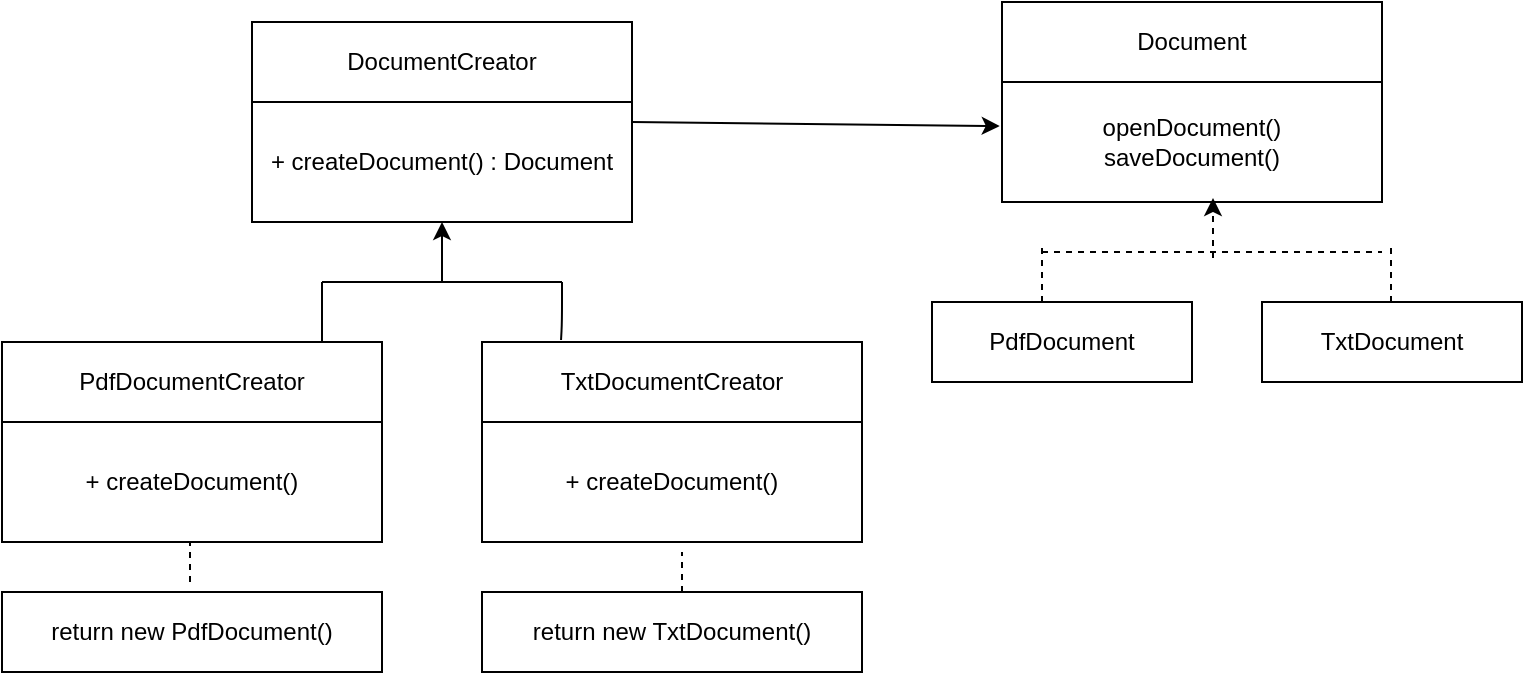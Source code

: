<mxfile version="10.5.5" type="device"><diagram id="gQC_CzqPsSS8AtFJgAKD" name="Page-1"><mxGraphModel dx="1522" dy="789" grid="1" gridSize="10" guides="1" tooltips="1" connect="1" arrows="1" fold="1" page="1" pageScale="1" pageWidth="827" pageHeight="1169" math="0" shadow="0"><root><mxCell id="0"/><mxCell id="1" parent="0"/><mxCell id="rjuKBpC6oV_Nw7_-Xcjg-3" value="DocumentCreator" style="rounded=0;whiteSpace=wrap;html=1;" parent="1" vertex="1"><mxGeometry x="145" y="120" width="190" height="40" as="geometry"/></mxCell><mxCell id="rjuKBpC6oV_Nw7_-Xcjg-4" value="+ createDocument() : Document&lt;br&gt;" style="rounded=0;whiteSpace=wrap;html=1;" parent="1" vertex="1"><mxGeometry x="145" y="160" width="190" height="60" as="geometry"/></mxCell><mxCell id="rjuKBpC6oV_Nw7_-Xcjg-5" value="PdfDocumentCreator" style="rounded=0;whiteSpace=wrap;html=1;" parent="1" vertex="1"><mxGeometry x="20" y="280" width="190" height="40" as="geometry"/></mxCell><mxCell id="rjuKBpC6oV_Nw7_-Xcjg-6" value="+ createDocument()&lt;br&gt;" style="rounded=0;whiteSpace=wrap;html=1;" parent="1" vertex="1"><mxGeometry x="20" y="320" width="190" height="60" as="geometry"/></mxCell><mxCell id="rjuKBpC6oV_Nw7_-Xcjg-7" value="TxtDocumentCreator" style="rounded=0;whiteSpace=wrap;html=1;" parent="1" vertex="1"><mxGeometry x="260" y="280" width="190" height="40" as="geometry"/></mxCell><mxCell id="rjuKBpC6oV_Nw7_-Xcjg-8" value="+ createDocument()&lt;br&gt;" style="rounded=0;whiteSpace=wrap;html=1;" parent="1" vertex="1"><mxGeometry x="260" y="320" width="190" height="60" as="geometry"/></mxCell><mxCell id="rjuKBpC6oV_Nw7_-Xcjg-9" value="" style="endArrow=classic;html=1;entryX=0.5;entryY=1;entryDx=0;entryDy=0;endFill=1;" parent="1" target="rjuKBpC6oV_Nw7_-Xcjg-4" edge="1"><mxGeometry width="50" height="50" relative="1" as="geometry"><mxPoint x="240" y="250" as="sourcePoint"/><mxPoint x="265" y="210" as="targetPoint"/></mxGeometry></mxCell><mxCell id="rjuKBpC6oV_Nw7_-Xcjg-10" value="" style="endArrow=none;html=1;" parent="1" edge="1"><mxGeometry width="50" height="50" relative="1" as="geometry"><mxPoint x="180" y="250" as="sourcePoint"/><mxPoint x="300" y="250" as="targetPoint"/></mxGeometry></mxCell><mxCell id="rjuKBpC6oV_Nw7_-Xcjg-11" value="" style="endArrow=none;html=1;" parent="1" edge="1"><mxGeometry width="50" height="50" relative="1" as="geometry"><mxPoint x="180" y="250" as="sourcePoint"/><mxPoint x="180" y="280" as="targetPoint"/></mxGeometry></mxCell><mxCell id="rjuKBpC6oV_Nw7_-Xcjg-12" value="" style="endArrow=none;html=1;entryX=0.208;entryY=-0.025;entryDx=0;entryDy=0;entryPerimeter=0;" parent="1" target="rjuKBpC6oV_Nw7_-Xcjg-7" edge="1"><mxGeometry width="50" height="50" relative="1" as="geometry"><mxPoint x="300" y="250" as="sourcePoint"/><mxPoint x="191" y="290" as="targetPoint"/><Array as="points"><mxPoint x="300" y="270"/></Array></mxGeometry></mxCell><mxCell id="Bew3K9S3pwdv1a12yFyk-2" value="return new PdfDocument()" style="rounded=0;whiteSpace=wrap;html=1;" vertex="1" parent="1"><mxGeometry x="20" y="405" width="190" height="40" as="geometry"/></mxCell><mxCell id="Bew3K9S3pwdv1a12yFyk-3" value="return new TxtDocument()" style="rounded=0;whiteSpace=wrap;html=1;" vertex="1" parent="1"><mxGeometry x="260" y="405" width="190" height="40" as="geometry"/></mxCell><mxCell id="Bew3K9S3pwdv1a12yFyk-6" value="Document" style="rounded=0;whiteSpace=wrap;html=1;" vertex="1" parent="1"><mxGeometry x="520" y="110" width="190" height="40" as="geometry"/></mxCell><mxCell id="Bew3K9S3pwdv1a12yFyk-7" value="openDocument()&lt;br&gt;saveDocument()&lt;br&gt;" style="rounded=0;whiteSpace=wrap;html=1;" vertex="1" parent="1"><mxGeometry x="520" y="150" width="190" height="60" as="geometry"/></mxCell><mxCell id="Bew3K9S3pwdv1a12yFyk-8" value="PdfDocument" style="rounded=0;whiteSpace=wrap;html=1;" vertex="1" parent="1"><mxGeometry x="485" y="260" width="130" height="40" as="geometry"/></mxCell><mxCell id="Bew3K9S3pwdv1a12yFyk-9" value="TxtDocument" style="rounded=0;whiteSpace=wrap;html=1;" vertex="1" parent="1"><mxGeometry x="650" y="260" width="130" height="40" as="geometry"/></mxCell><mxCell id="Bew3K9S3pwdv1a12yFyk-10" value="" style="endArrow=classic;html=1;entryX=-0.006;entryY=0.367;entryDx=0;entryDy=0;entryPerimeter=0;" edge="1" parent="1" target="Bew3K9S3pwdv1a12yFyk-7"><mxGeometry width="50" height="50" relative="1" as="geometry"><mxPoint x="335" y="170" as="sourcePoint"/><mxPoint x="510" y="170" as="targetPoint"/></mxGeometry></mxCell><mxCell id="Bew3K9S3pwdv1a12yFyk-11" value="" style="endArrow=none;dashed=1;html=1;" edge="1" parent="1"><mxGeometry width="50" height="50" relative="1" as="geometry"><mxPoint x="540" y="235" as="sourcePoint"/><mxPoint x="710" y="235" as="targetPoint"/></mxGeometry></mxCell><mxCell id="Bew3K9S3pwdv1a12yFyk-12" value="" style="endArrow=none;dashed=1;html=1;" edge="1" parent="1"><mxGeometry width="50" height="50" relative="1" as="geometry"><mxPoint x="540" y="260" as="sourcePoint"/><mxPoint x="540" y="230" as="targetPoint"/></mxGeometry></mxCell><mxCell id="Bew3K9S3pwdv1a12yFyk-13" value="" style="endArrow=none;dashed=1;html=1;" edge="1" parent="1"><mxGeometry width="50" height="50" relative="1" as="geometry"><mxPoint x="714.5" y="260" as="sourcePoint"/><mxPoint x="714.5" y="230" as="targetPoint"/></mxGeometry></mxCell><mxCell id="Bew3K9S3pwdv1a12yFyk-14" value="" style="endArrow=classic;dashed=1;html=1;startArrow=none;startFill=0;endFill=1;" edge="1" parent="1"><mxGeometry width="50" height="50" relative="1" as="geometry"><mxPoint x="625.5" y="238" as="sourcePoint"/><mxPoint x="625.5" y="208" as="targetPoint"/></mxGeometry></mxCell><mxCell id="Bew3K9S3pwdv1a12yFyk-15" value="" style="endArrow=none;dashed=1;html=1;" edge="1" parent="1"><mxGeometry width="50" height="50" relative="1" as="geometry"><mxPoint x="114" y="400" as="sourcePoint"/><mxPoint x="114" y="380" as="targetPoint"/></mxGeometry></mxCell><mxCell id="Bew3K9S3pwdv1a12yFyk-17" value="" style="endArrow=none;dashed=1;html=1;" edge="1" parent="1"><mxGeometry width="50" height="50" relative="1" as="geometry"><mxPoint x="360" y="405" as="sourcePoint"/><mxPoint x="360" y="385" as="targetPoint"/></mxGeometry></mxCell></root></mxGraphModel></diagram></mxfile>